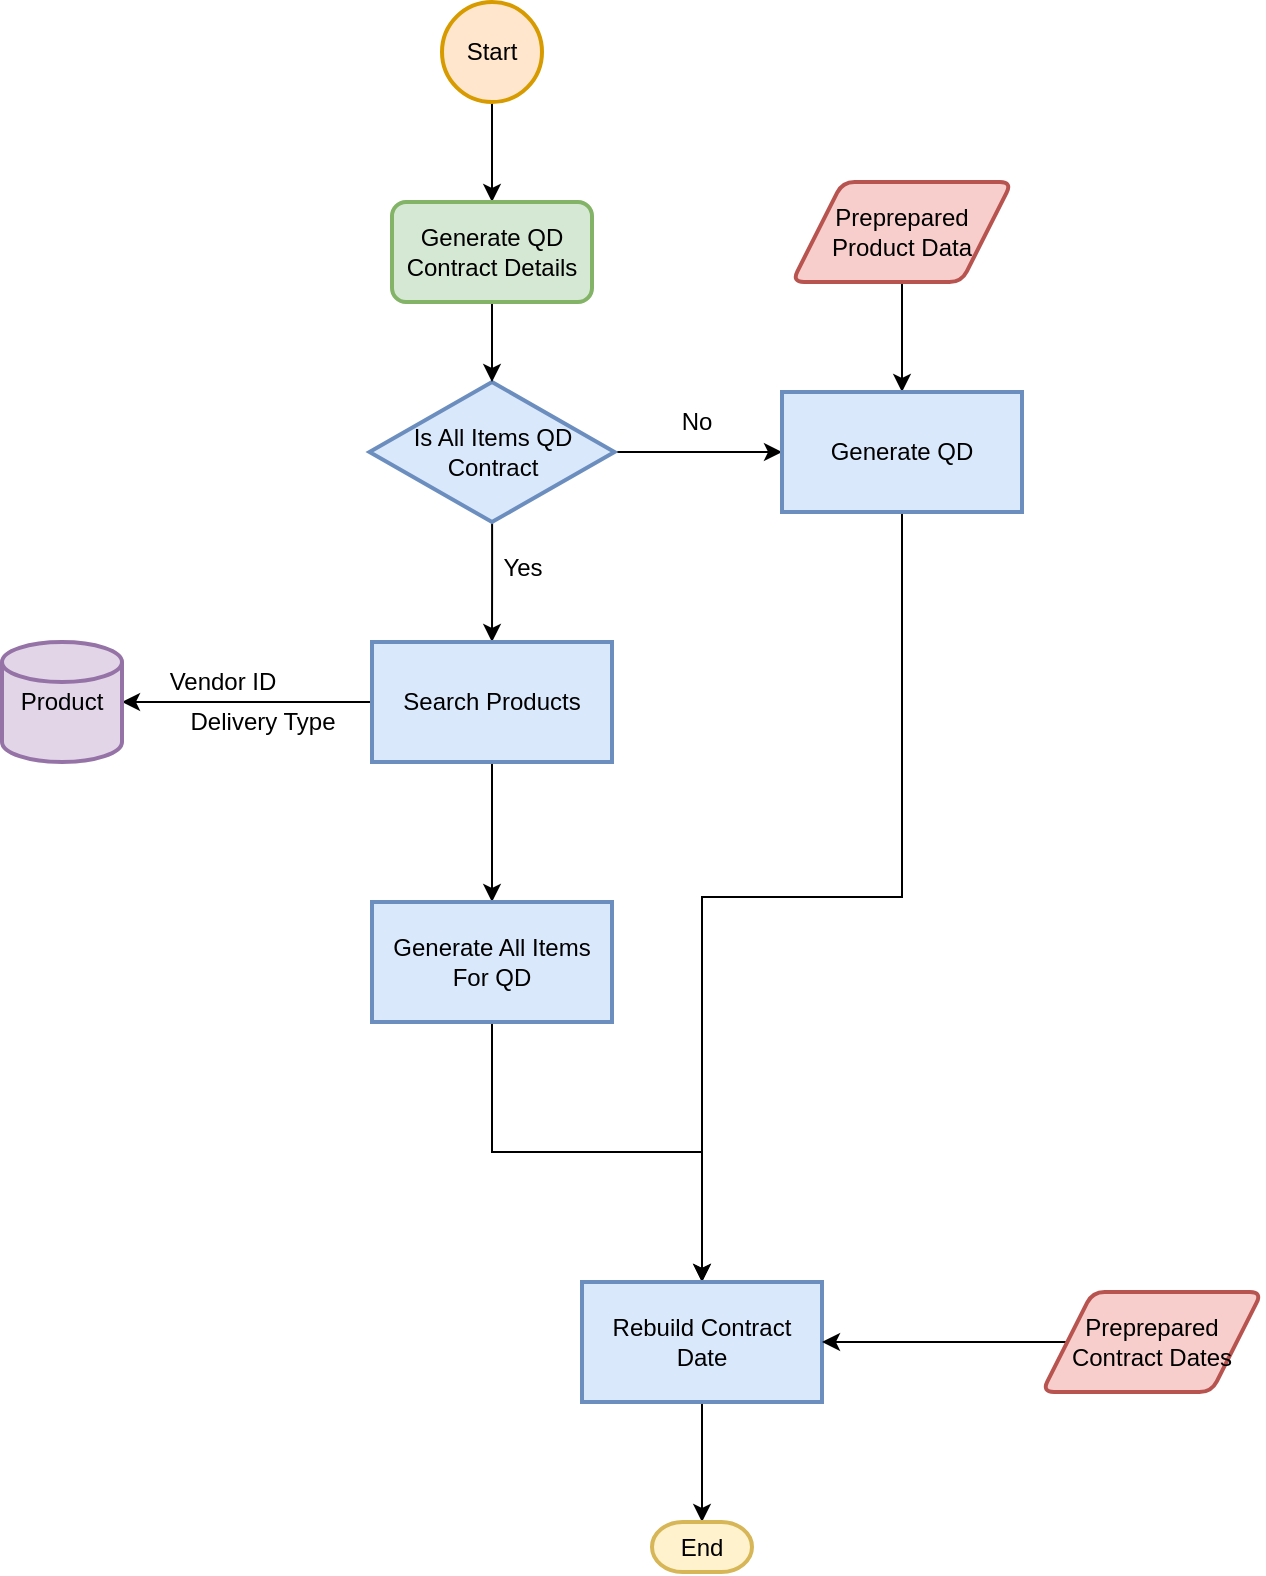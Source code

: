 <mxfile version="14.7.0" type="github"><diagram id="DPkHYP2_6Zv_BoQQO5gS" name="Page-1"><mxGraphModel dx="1422" dy="882" grid="1" gridSize="10" guides="1" tooltips="1" connect="1" arrows="1" fold="1" page="1" pageScale="1" pageWidth="827" pageHeight="1169" math="0" shadow="0"><root><mxCell id="0"/><mxCell id="1" parent="0"/><mxCell id="nAqRNeUWXOQjpgPWceuK-2" style="edgeStyle=orthogonalEdgeStyle;rounded=0;orthogonalLoop=1;jettySize=auto;html=1;exitX=0.5;exitY=1;exitDx=0;exitDy=0;exitPerimeter=0;" edge="1" parent="1" source="nAqRNeUWXOQjpgPWceuK-1" target="nAqRNeUWXOQjpgPWceuK-5"><mxGeometry relative="1" as="geometry"><mxPoint x="510" y="120" as="targetPoint"/></mxGeometry></mxCell><mxCell id="nAqRNeUWXOQjpgPWceuK-1" value="Start" style="strokeWidth=2;html=1;shape=mxgraph.flowchart.start_2;whiteSpace=wrap;fillColor=#ffe6cc;strokeColor=#d79b00;" vertex="1" parent="1"><mxGeometry x="320" y="40" width="50" height="50" as="geometry"/></mxCell><mxCell id="nAqRNeUWXOQjpgPWceuK-14" style="edgeStyle=orthogonalEdgeStyle;rounded=0;orthogonalLoop=1;jettySize=auto;html=1;exitX=0.5;exitY=1;exitDx=0;exitDy=0;entryX=0.5;entryY=0;entryDx=0;entryDy=0;fontSize=12;" edge="1" parent="1" source="nAqRNeUWXOQjpgPWceuK-3" target="nAqRNeUWXOQjpgPWceuK-7"><mxGeometry relative="1" as="geometry"/></mxCell><mxCell id="nAqRNeUWXOQjpgPWceuK-3" value="Preprepared Product Data" style="shape=parallelogram;html=1;strokeWidth=2;perimeter=parallelogramPerimeter;whiteSpace=wrap;rounded=1;arcSize=12;size=0.23;fillColor=#f8cecc;strokeColor=#b85450;" vertex="1" parent="1"><mxGeometry x="495" y="130" width="110" height="50" as="geometry"/></mxCell><mxCell id="nAqRNeUWXOQjpgPWceuK-8" value="" style="edgeStyle=orthogonalEdgeStyle;rounded=0;orthogonalLoop=1;jettySize=auto;html=1;" edge="1" parent="1" source="nAqRNeUWXOQjpgPWceuK-4" target="nAqRNeUWXOQjpgPWceuK-7"><mxGeometry relative="1" as="geometry"/></mxCell><mxCell id="nAqRNeUWXOQjpgPWceuK-11" value="No" style="edgeLabel;html=1;align=center;verticalAlign=middle;resizable=0;points=[];fontSize=12;" vertex="1" connectable="0" parent="nAqRNeUWXOQjpgPWceuK-8"><mxGeometry x="0.195" y="2" relative="1" as="geometry"><mxPoint x="-10" y="-13" as="offset"/></mxGeometry></mxCell><mxCell id="nAqRNeUWXOQjpgPWceuK-10" value="" style="edgeStyle=orthogonalEdgeStyle;rounded=0;orthogonalLoop=1;jettySize=auto;html=1;" edge="1" parent="1" source="nAqRNeUWXOQjpgPWceuK-4" target="nAqRNeUWXOQjpgPWceuK-9"><mxGeometry relative="1" as="geometry"/></mxCell><mxCell id="nAqRNeUWXOQjpgPWceuK-12" value="Yes" style="edgeLabel;html=1;align=center;verticalAlign=middle;resizable=0;points=[];fontSize=12;" vertex="1" connectable="0" parent="nAqRNeUWXOQjpgPWceuK-10"><mxGeometry x="-0.248" y="-1" relative="1" as="geometry"><mxPoint x="16" as="offset"/></mxGeometry></mxCell><mxCell id="nAqRNeUWXOQjpgPWceuK-4" value="Is All Items QD Contract" style="strokeWidth=2;html=1;shape=mxgraph.flowchart.decision;whiteSpace=wrap;fillColor=#dae8fc;strokeColor=#6c8ebf;" vertex="1" parent="1"><mxGeometry x="283.75" y="230" width="122.5" height="70" as="geometry"/></mxCell><mxCell id="nAqRNeUWXOQjpgPWceuK-6" style="edgeStyle=orthogonalEdgeStyle;rounded=0;orthogonalLoop=1;jettySize=auto;html=1;exitX=0.5;exitY=1;exitDx=0;exitDy=0;entryX=0.5;entryY=0;entryDx=0;entryDy=0;entryPerimeter=0;" edge="1" parent="1" source="nAqRNeUWXOQjpgPWceuK-5" target="nAqRNeUWXOQjpgPWceuK-4"><mxGeometry relative="1" as="geometry"/></mxCell><mxCell id="nAqRNeUWXOQjpgPWceuK-5" value="Generate QD Contract Details" style="rounded=1;whiteSpace=wrap;html=1;absoluteArcSize=1;arcSize=14;strokeWidth=2;fillColor=#d5e8d4;strokeColor=#82b366;" vertex="1" parent="1"><mxGeometry x="295" y="140" width="100" height="50" as="geometry"/></mxCell><mxCell id="nAqRNeUWXOQjpgPWceuK-25" value="" style="edgeStyle=orthogonalEdgeStyle;rounded=0;orthogonalLoop=1;jettySize=auto;html=1;fontSize=12;" edge="1" parent="1" source="nAqRNeUWXOQjpgPWceuK-7" target="nAqRNeUWXOQjpgPWceuK-24"><mxGeometry relative="1" as="geometry"/></mxCell><mxCell id="nAqRNeUWXOQjpgPWceuK-7" value="Generate QD" style="whiteSpace=wrap;html=1;strokeColor=#6c8ebf;strokeWidth=2;fillColor=#dae8fc;" vertex="1" parent="1"><mxGeometry x="490" y="235" width="120" height="60" as="geometry"/></mxCell><mxCell id="nAqRNeUWXOQjpgPWceuK-17" style="edgeStyle=orthogonalEdgeStyle;rounded=0;orthogonalLoop=1;jettySize=auto;html=1;entryX=1;entryY=0.5;entryDx=0;entryDy=0;entryPerimeter=0;fontSize=12;" edge="1" parent="1" source="nAqRNeUWXOQjpgPWceuK-9" target="nAqRNeUWXOQjpgPWceuK-15"><mxGeometry relative="1" as="geometry"/></mxCell><mxCell id="nAqRNeUWXOQjpgPWceuK-18" value="Vendor ID" style="edgeLabel;html=1;align=center;verticalAlign=middle;resizable=0;points=[];fontSize=12;" vertex="1" connectable="0" parent="nAqRNeUWXOQjpgPWceuK-17"><mxGeometry x="0.2" y="-1" relative="1" as="geometry"><mxPoint y="-9" as="offset"/></mxGeometry></mxCell><mxCell id="nAqRNeUWXOQjpgPWceuK-19" value="Delivery Type" style="edgeLabel;html=1;align=center;verticalAlign=middle;resizable=0;points=[];fontSize=12;" vertex="1" connectable="0" parent="nAqRNeUWXOQjpgPWceuK-17"><mxGeometry x="-0.664" relative="1" as="geometry"><mxPoint x="-34" y="10" as="offset"/></mxGeometry></mxCell><mxCell id="nAqRNeUWXOQjpgPWceuK-23" value="" style="edgeStyle=orthogonalEdgeStyle;rounded=0;orthogonalLoop=1;jettySize=auto;html=1;fontSize=12;" edge="1" parent="1" source="nAqRNeUWXOQjpgPWceuK-9" target="nAqRNeUWXOQjpgPWceuK-22"><mxGeometry relative="1" as="geometry"/></mxCell><mxCell id="nAqRNeUWXOQjpgPWceuK-9" value="Search Products" style="whiteSpace=wrap;html=1;strokeColor=#6c8ebf;strokeWidth=2;fillColor=#dae8fc;" vertex="1" parent="1"><mxGeometry x="285" y="360" width="120" height="60" as="geometry"/></mxCell><mxCell id="nAqRNeUWXOQjpgPWceuK-15" value="Product" style="strokeWidth=2;html=1;shape=mxgraph.flowchart.database;whiteSpace=wrap;fontSize=12;fillColor=#e1d5e7;strokeColor=#9673a6;" vertex="1" parent="1"><mxGeometry x="100" y="360" width="60" height="60" as="geometry"/></mxCell><mxCell id="nAqRNeUWXOQjpgPWceuK-26" style="edgeStyle=orthogonalEdgeStyle;rounded=0;orthogonalLoop=1;jettySize=auto;html=1;exitX=0.5;exitY=1;exitDx=0;exitDy=0;entryX=0.5;entryY=0;entryDx=0;entryDy=0;fontSize=12;" edge="1" parent="1" source="nAqRNeUWXOQjpgPWceuK-22" target="nAqRNeUWXOQjpgPWceuK-24"><mxGeometry relative="1" as="geometry"/></mxCell><mxCell id="nAqRNeUWXOQjpgPWceuK-22" value="Generate All Items For QD" style="whiteSpace=wrap;html=1;strokeColor=#6c8ebf;strokeWidth=2;fillColor=#dae8fc;" vertex="1" parent="1"><mxGeometry x="285" y="490" width="120" height="60" as="geometry"/></mxCell><mxCell id="nAqRNeUWXOQjpgPWceuK-30" value="" style="edgeStyle=orthogonalEdgeStyle;rounded=0;orthogonalLoop=1;jettySize=auto;html=1;fontSize=12;" edge="1" parent="1" source="nAqRNeUWXOQjpgPWceuK-24" target="nAqRNeUWXOQjpgPWceuK-29"><mxGeometry relative="1" as="geometry"/></mxCell><mxCell id="nAqRNeUWXOQjpgPWceuK-24" value="Rebuild Contract Date" style="whiteSpace=wrap;html=1;strokeColor=#6c8ebf;strokeWidth=2;fillColor=#dae8fc;" vertex="1" parent="1"><mxGeometry x="390" y="680" width="120" height="60" as="geometry"/></mxCell><mxCell id="nAqRNeUWXOQjpgPWceuK-28" value="" style="edgeStyle=orthogonalEdgeStyle;rounded=0;orthogonalLoop=1;jettySize=auto;html=1;fontSize=12;" edge="1" parent="1" source="nAqRNeUWXOQjpgPWceuK-27" target="nAqRNeUWXOQjpgPWceuK-24"><mxGeometry relative="1" as="geometry"/></mxCell><mxCell id="nAqRNeUWXOQjpgPWceuK-27" value="Preprepared Contract Dates" style="shape=parallelogram;html=1;strokeWidth=2;perimeter=parallelogramPerimeter;whiteSpace=wrap;rounded=1;arcSize=12;size=0.23;fillColor=#f8cecc;strokeColor=#b85450;" vertex="1" parent="1"><mxGeometry x="620" y="685" width="110" height="50" as="geometry"/></mxCell><mxCell id="nAqRNeUWXOQjpgPWceuK-29" value="End" style="strokeWidth=2;html=1;shape=mxgraph.flowchart.terminator;whiteSpace=wrap;fontSize=12;fillColor=#fff2cc;strokeColor=#d6b656;" vertex="1" parent="1"><mxGeometry x="425" y="800" width="50" height="25" as="geometry"/></mxCell></root></mxGraphModel></diagram></mxfile>